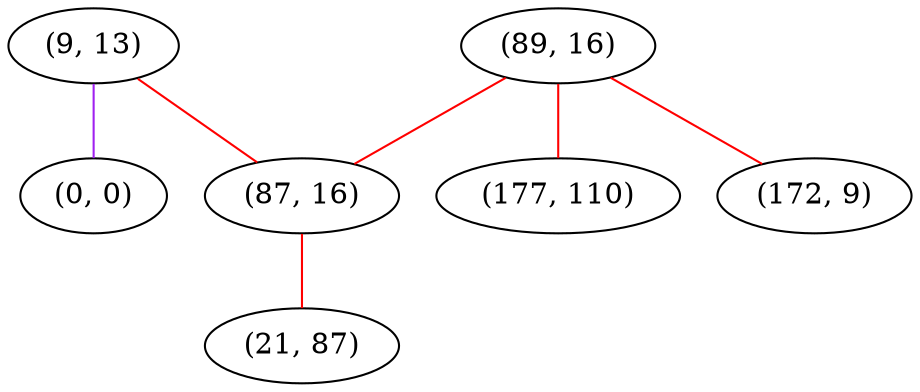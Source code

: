 graph "" {
"(9, 13)";
"(89, 16)";
"(0, 0)";
"(87, 16)";
"(177, 110)";
"(21, 87)";
"(172, 9)";
"(9, 13)" -- "(0, 0)"  [color=purple, key=0, weight=4];
"(9, 13)" -- "(87, 16)"  [color=red, key=0, weight=1];
"(89, 16)" -- "(177, 110)"  [color=red, key=0, weight=1];
"(89, 16)" -- "(172, 9)"  [color=red, key=0, weight=1];
"(89, 16)" -- "(87, 16)"  [color=red, key=0, weight=1];
"(87, 16)" -- "(21, 87)"  [color=red, key=0, weight=1];
}
